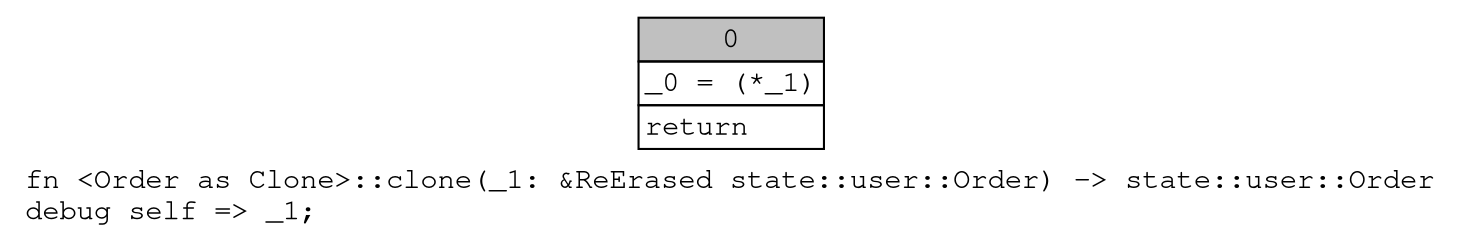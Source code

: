 digraph Mir_0_18500 {
    graph [fontname="Courier, monospace"];
    node [fontname="Courier, monospace"];
    edge [fontname="Courier, monospace"];
    label=<fn &lt;Order as Clone&gt;::clone(_1: &amp;ReErased state::user::Order) -&gt; state::user::Order<br align="left"/>debug self =&gt; _1;<br align="left"/>>;
    bb0__0_18500 [shape="none", label=<<table border="0" cellborder="1" cellspacing="0"><tr><td bgcolor="gray" align="center" colspan="1">0</td></tr><tr><td align="left" balign="left">_0 = (*_1)<br/></td></tr><tr><td align="left">return</td></tr></table>>];
}
